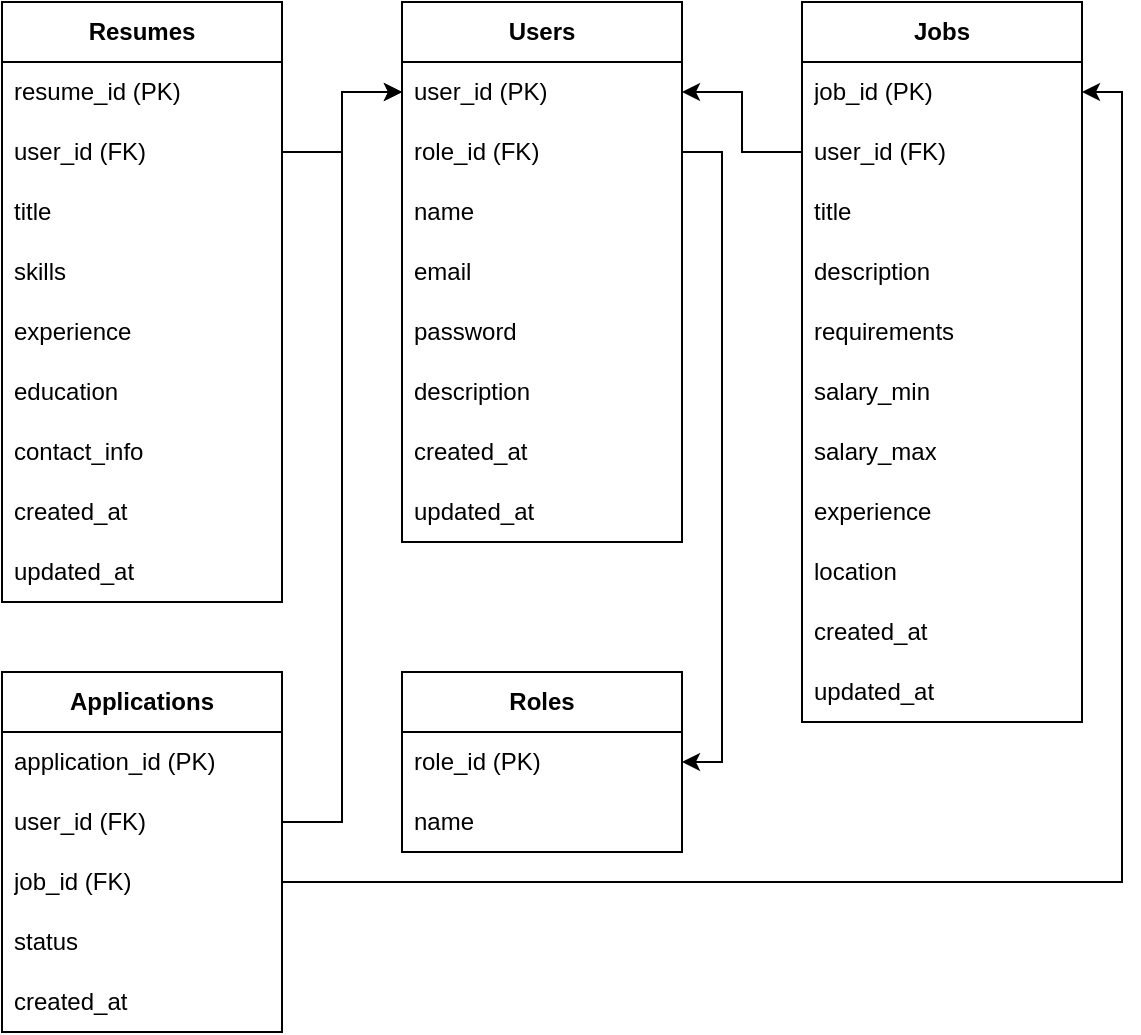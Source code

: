 <mxfile version="24.7.17">
  <diagram name="Страница — 1" id="dzDi15jsn41dHtScXzXj">
    <mxGraphModel dx="955" dy="565" grid="1" gridSize="10" guides="1" tooltips="1" connect="1" arrows="1" fold="1" page="1" pageScale="1" pageWidth="827" pageHeight="1169" math="0" shadow="0">
      <root>
        <mxCell id="0" />
        <mxCell id="1" parent="0" />
        <mxCell id="V9c6vMBGjo8ikpqK3JI8-2" value="&lt;b&gt;Users&lt;/b&gt;" style="swimlane;fontStyle=0;childLayout=stackLayout;horizontal=1;startSize=30;horizontalStack=0;resizeParent=1;resizeParentMax=0;resizeLast=0;collapsible=1;marginBottom=0;whiteSpace=wrap;html=1;" vertex="1" parent="1">
          <mxGeometry x="290" y="190" width="140" height="270" as="geometry" />
        </mxCell>
        <mxCell id="V9c6vMBGjo8ikpqK3JI8-3" value="user_id (PK)" style="text;strokeColor=none;fillColor=none;align=left;verticalAlign=middle;spacingLeft=4;spacingRight=4;overflow=hidden;points=[[0,0.5],[1,0.5]];portConstraint=eastwest;rotatable=0;whiteSpace=wrap;html=1;" vertex="1" parent="V9c6vMBGjo8ikpqK3JI8-2">
          <mxGeometry y="30" width="140" height="30" as="geometry" />
        </mxCell>
        <mxCell id="V9c6vMBGjo8ikpqK3JI8-8" value="role_id (FK&lt;span style=&quot;background-color: initial;&quot;&gt;)&lt;/span&gt;" style="text;strokeColor=none;fillColor=none;align=left;verticalAlign=middle;spacingLeft=4;spacingRight=4;overflow=hidden;points=[[0,0.5],[1,0.5]];portConstraint=eastwest;rotatable=0;whiteSpace=wrap;html=1;" vertex="1" parent="V9c6vMBGjo8ikpqK3JI8-2">
          <mxGeometry y="60" width="140" height="30" as="geometry" />
        </mxCell>
        <mxCell id="V9c6vMBGjo8ikpqK3JI8-4" value="name" style="text;strokeColor=none;fillColor=none;align=left;verticalAlign=middle;spacingLeft=4;spacingRight=4;overflow=hidden;points=[[0,0.5],[1,0.5]];portConstraint=eastwest;rotatable=0;whiteSpace=wrap;html=1;" vertex="1" parent="V9c6vMBGjo8ikpqK3JI8-2">
          <mxGeometry y="90" width="140" height="30" as="geometry" />
        </mxCell>
        <mxCell id="V9c6vMBGjo8ikpqK3JI8-5" value="email" style="text;strokeColor=none;fillColor=none;align=left;verticalAlign=middle;spacingLeft=4;spacingRight=4;overflow=hidden;points=[[0,0.5],[1,0.5]];portConstraint=eastwest;rotatable=0;whiteSpace=wrap;html=1;" vertex="1" parent="V9c6vMBGjo8ikpqK3JI8-2">
          <mxGeometry y="120" width="140" height="30" as="geometry" />
        </mxCell>
        <mxCell id="V9c6vMBGjo8ikpqK3JI8-7" value="password" style="text;strokeColor=none;fillColor=none;align=left;verticalAlign=middle;spacingLeft=4;spacingRight=4;overflow=hidden;points=[[0,0.5],[1,0.5]];portConstraint=eastwest;rotatable=0;whiteSpace=wrap;html=1;" vertex="1" parent="V9c6vMBGjo8ikpqK3JI8-2">
          <mxGeometry y="150" width="140" height="30" as="geometry" />
        </mxCell>
        <mxCell id="V9c6vMBGjo8ikpqK3JI8-53" value="description" style="text;strokeColor=none;fillColor=none;align=left;verticalAlign=middle;spacingLeft=4;spacingRight=4;overflow=hidden;points=[[0,0.5],[1,0.5]];portConstraint=eastwest;rotatable=0;whiteSpace=wrap;html=1;" vertex="1" parent="V9c6vMBGjo8ikpqK3JI8-2">
          <mxGeometry y="180" width="140" height="30" as="geometry" />
        </mxCell>
        <mxCell id="V9c6vMBGjo8ikpqK3JI8-9" value="created_at" style="text;strokeColor=none;fillColor=none;align=left;verticalAlign=middle;spacingLeft=4;spacingRight=4;overflow=hidden;points=[[0,0.5],[1,0.5]];portConstraint=eastwest;rotatable=0;whiteSpace=wrap;html=1;" vertex="1" parent="V9c6vMBGjo8ikpqK3JI8-2">
          <mxGeometry y="210" width="140" height="30" as="geometry" />
        </mxCell>
        <mxCell id="V9c6vMBGjo8ikpqK3JI8-10" value="updated&lt;span style=&quot;background-color: initial;&quot;&gt;_at&lt;/span&gt;" style="text;strokeColor=none;fillColor=none;align=left;verticalAlign=middle;spacingLeft=4;spacingRight=4;overflow=hidden;points=[[0,0.5],[1,0.5]];portConstraint=eastwest;rotatable=0;whiteSpace=wrap;html=1;" vertex="1" parent="V9c6vMBGjo8ikpqK3JI8-2">
          <mxGeometry y="240" width="140" height="30" as="geometry" />
        </mxCell>
        <mxCell id="V9c6vMBGjo8ikpqK3JI8-19" value="&lt;b&gt;Roles&lt;/b&gt;" style="swimlane;fontStyle=0;childLayout=stackLayout;horizontal=1;startSize=30;horizontalStack=0;resizeParent=1;resizeParentMax=0;resizeLast=0;collapsible=1;marginBottom=0;whiteSpace=wrap;html=1;" vertex="1" parent="1">
          <mxGeometry x="290" y="525" width="140" height="90" as="geometry" />
        </mxCell>
        <mxCell id="V9c6vMBGjo8ikpqK3JI8-20" value="role_id (PK)" style="text;strokeColor=none;fillColor=none;align=left;verticalAlign=middle;spacingLeft=4;spacingRight=4;overflow=hidden;points=[[0,0.5],[1,0.5]];portConstraint=eastwest;rotatable=0;whiteSpace=wrap;html=1;" vertex="1" parent="V9c6vMBGjo8ikpqK3JI8-19">
          <mxGeometry y="30" width="140" height="30" as="geometry" />
        </mxCell>
        <mxCell id="V9c6vMBGjo8ikpqK3JI8-21" value="name" style="text;strokeColor=none;fillColor=none;align=left;verticalAlign=middle;spacingLeft=4;spacingRight=4;overflow=hidden;points=[[0,0.5],[1,0.5]];portConstraint=eastwest;rotatable=0;whiteSpace=wrap;html=1;" vertex="1" parent="V9c6vMBGjo8ikpqK3JI8-19">
          <mxGeometry y="60" width="140" height="30" as="geometry" />
        </mxCell>
        <mxCell id="V9c6vMBGjo8ikpqK3JI8-24" value="&lt;b&gt;Resumes&lt;/b&gt;" style="swimlane;fontStyle=0;childLayout=stackLayout;horizontal=1;startSize=30;horizontalStack=0;resizeParent=1;resizeParentMax=0;resizeLast=0;collapsible=1;marginBottom=0;whiteSpace=wrap;html=1;" vertex="1" parent="1">
          <mxGeometry x="90" y="190" width="140" height="300" as="geometry" />
        </mxCell>
        <mxCell id="V9c6vMBGjo8ikpqK3JI8-25" value="resume_id (PK)" style="text;strokeColor=none;fillColor=none;align=left;verticalAlign=middle;spacingLeft=4;spacingRight=4;overflow=hidden;points=[[0,0.5],[1,0.5]];portConstraint=eastwest;rotatable=0;whiteSpace=wrap;html=1;" vertex="1" parent="V9c6vMBGjo8ikpqK3JI8-24">
          <mxGeometry y="30" width="140" height="30" as="geometry" />
        </mxCell>
        <mxCell id="V9c6vMBGjo8ikpqK3JI8-26" value="user_id (FK)" style="text;strokeColor=none;fillColor=none;align=left;verticalAlign=middle;spacingLeft=4;spacingRight=4;overflow=hidden;points=[[0,0.5],[1,0.5]];portConstraint=eastwest;rotatable=0;whiteSpace=wrap;html=1;" vertex="1" parent="V9c6vMBGjo8ikpqK3JI8-24">
          <mxGeometry y="60" width="140" height="30" as="geometry" />
        </mxCell>
        <mxCell id="V9c6vMBGjo8ikpqK3JI8-27" value="title" style="text;strokeColor=none;fillColor=none;align=left;verticalAlign=middle;spacingLeft=4;spacingRight=4;overflow=hidden;points=[[0,0.5],[1,0.5]];portConstraint=eastwest;rotatable=0;whiteSpace=wrap;html=1;" vertex="1" parent="V9c6vMBGjo8ikpqK3JI8-24">
          <mxGeometry y="90" width="140" height="30" as="geometry" />
        </mxCell>
        <mxCell id="V9c6vMBGjo8ikpqK3JI8-28" value="skills" style="text;strokeColor=none;fillColor=none;align=left;verticalAlign=middle;spacingLeft=4;spacingRight=4;overflow=hidden;points=[[0,0.5],[1,0.5]];portConstraint=eastwest;rotatable=0;whiteSpace=wrap;html=1;" vertex="1" parent="V9c6vMBGjo8ikpqK3JI8-24">
          <mxGeometry y="120" width="140" height="30" as="geometry" />
        </mxCell>
        <mxCell id="V9c6vMBGjo8ikpqK3JI8-29" value="experience" style="text;strokeColor=none;fillColor=none;align=left;verticalAlign=middle;spacingLeft=4;spacingRight=4;overflow=hidden;points=[[0,0.5],[1,0.5]];portConstraint=eastwest;rotatable=0;whiteSpace=wrap;html=1;" vertex="1" parent="V9c6vMBGjo8ikpqK3JI8-24">
          <mxGeometry y="150" width="140" height="30" as="geometry" />
        </mxCell>
        <mxCell id="V9c6vMBGjo8ikpqK3JI8-30" value="education" style="text;strokeColor=none;fillColor=none;align=left;verticalAlign=middle;spacingLeft=4;spacingRight=4;overflow=hidden;points=[[0,0.5],[1,0.5]];portConstraint=eastwest;rotatable=0;whiteSpace=wrap;html=1;" vertex="1" parent="V9c6vMBGjo8ikpqK3JI8-24">
          <mxGeometry y="180" width="140" height="30" as="geometry" />
        </mxCell>
        <mxCell id="V9c6vMBGjo8ikpqK3JI8-31" value="contact_info" style="text;strokeColor=none;fillColor=none;align=left;verticalAlign=middle;spacingLeft=4;spacingRight=4;overflow=hidden;points=[[0,0.5],[1,0.5]];portConstraint=eastwest;rotatable=0;whiteSpace=wrap;html=1;" vertex="1" parent="V9c6vMBGjo8ikpqK3JI8-24">
          <mxGeometry y="210" width="140" height="30" as="geometry" />
        </mxCell>
        <mxCell id="V9c6vMBGjo8ikpqK3JI8-32" value="created_at" style="text;strokeColor=none;fillColor=none;align=left;verticalAlign=middle;spacingLeft=4;spacingRight=4;overflow=hidden;points=[[0,0.5],[1,0.5]];portConstraint=eastwest;rotatable=0;whiteSpace=wrap;html=1;" vertex="1" parent="V9c6vMBGjo8ikpqK3JI8-24">
          <mxGeometry y="240" width="140" height="30" as="geometry" />
        </mxCell>
        <mxCell id="V9c6vMBGjo8ikpqK3JI8-33" value="updated_at" style="text;strokeColor=none;fillColor=none;align=left;verticalAlign=middle;spacingLeft=4;spacingRight=4;overflow=hidden;points=[[0,0.5],[1,0.5]];portConstraint=eastwest;rotatable=0;whiteSpace=wrap;html=1;" vertex="1" parent="V9c6vMBGjo8ikpqK3JI8-24">
          <mxGeometry y="270" width="140" height="30" as="geometry" />
        </mxCell>
        <mxCell id="V9c6vMBGjo8ikpqK3JI8-34" style="edgeStyle=orthogonalEdgeStyle;rounded=0;orthogonalLoop=1;jettySize=auto;html=1;entryX=0;entryY=0.5;entryDx=0;entryDy=0;" edge="1" parent="1" source="V9c6vMBGjo8ikpqK3JI8-26" target="V9c6vMBGjo8ikpqK3JI8-3">
          <mxGeometry relative="1" as="geometry" />
        </mxCell>
        <mxCell id="V9c6vMBGjo8ikpqK3JI8-35" value="&lt;b&gt;Jobs&lt;/b&gt;" style="swimlane;fontStyle=0;childLayout=stackLayout;horizontal=1;startSize=30;horizontalStack=0;resizeParent=1;resizeParentMax=0;resizeLast=0;collapsible=1;marginBottom=0;whiteSpace=wrap;html=1;" vertex="1" parent="1">
          <mxGeometry x="490" y="190" width="140" height="360" as="geometry" />
        </mxCell>
        <mxCell id="V9c6vMBGjo8ikpqK3JI8-36" value="job_id (PK)" style="text;strokeColor=none;fillColor=none;align=left;verticalAlign=middle;spacingLeft=4;spacingRight=4;overflow=hidden;points=[[0,0.5],[1,0.5]];portConstraint=eastwest;rotatable=0;whiteSpace=wrap;html=1;" vertex="1" parent="V9c6vMBGjo8ikpqK3JI8-35">
          <mxGeometry y="30" width="140" height="30" as="geometry" />
        </mxCell>
        <mxCell id="V9c6vMBGjo8ikpqK3JI8-37" value="user_id (FK)" style="text;strokeColor=none;fillColor=none;align=left;verticalAlign=middle;spacingLeft=4;spacingRight=4;overflow=hidden;points=[[0,0.5],[1,0.5]];portConstraint=eastwest;rotatable=0;whiteSpace=wrap;html=1;" vertex="1" parent="V9c6vMBGjo8ikpqK3JI8-35">
          <mxGeometry y="60" width="140" height="30" as="geometry" />
        </mxCell>
        <mxCell id="V9c6vMBGjo8ikpqK3JI8-38" value="title" style="text;strokeColor=none;fillColor=none;align=left;verticalAlign=middle;spacingLeft=4;spacingRight=4;overflow=hidden;points=[[0,0.5],[1,0.5]];portConstraint=eastwest;rotatable=0;whiteSpace=wrap;html=1;" vertex="1" parent="V9c6vMBGjo8ikpqK3JI8-35">
          <mxGeometry y="90" width="140" height="30" as="geometry" />
        </mxCell>
        <mxCell id="V9c6vMBGjo8ikpqK3JI8-39" value="description" style="text;strokeColor=none;fillColor=none;align=left;verticalAlign=middle;spacingLeft=4;spacingRight=4;overflow=hidden;points=[[0,0.5],[1,0.5]];portConstraint=eastwest;rotatable=0;whiteSpace=wrap;html=1;" vertex="1" parent="V9c6vMBGjo8ikpqK3JI8-35">
          <mxGeometry y="120" width="140" height="30" as="geometry" />
        </mxCell>
        <mxCell id="V9c6vMBGjo8ikpqK3JI8-40" value="requirements" style="text;strokeColor=none;fillColor=none;align=left;verticalAlign=middle;spacingLeft=4;spacingRight=4;overflow=hidden;points=[[0,0.5],[1,0.5]];portConstraint=eastwest;rotatable=0;whiteSpace=wrap;html=1;" vertex="1" parent="V9c6vMBGjo8ikpqK3JI8-35">
          <mxGeometry y="150" width="140" height="30" as="geometry" />
        </mxCell>
        <mxCell id="V9c6vMBGjo8ikpqK3JI8-41" value="salary_min" style="text;strokeColor=none;fillColor=none;align=left;verticalAlign=middle;spacingLeft=4;spacingRight=4;overflow=hidden;points=[[0,0.5],[1,0.5]];portConstraint=eastwest;rotatable=0;whiteSpace=wrap;html=1;" vertex="1" parent="V9c6vMBGjo8ikpqK3JI8-35">
          <mxGeometry y="180" width="140" height="30" as="geometry" />
        </mxCell>
        <mxCell id="V9c6vMBGjo8ikpqK3JI8-42" value="salary_max" style="text;strokeColor=none;fillColor=none;align=left;verticalAlign=middle;spacingLeft=4;spacingRight=4;overflow=hidden;points=[[0,0.5],[1,0.5]];portConstraint=eastwest;rotatable=0;whiteSpace=wrap;html=1;" vertex="1" parent="V9c6vMBGjo8ikpqK3JI8-35">
          <mxGeometry y="210" width="140" height="30" as="geometry" />
        </mxCell>
        <mxCell id="V9c6vMBGjo8ikpqK3JI8-43" value="experience" style="text;strokeColor=none;fillColor=none;align=left;verticalAlign=middle;spacingLeft=4;spacingRight=4;overflow=hidden;points=[[0,0.5],[1,0.5]];portConstraint=eastwest;rotatable=0;whiteSpace=wrap;html=1;" vertex="1" parent="V9c6vMBGjo8ikpqK3JI8-35">
          <mxGeometry y="240" width="140" height="30" as="geometry" />
        </mxCell>
        <mxCell id="V9c6vMBGjo8ikpqK3JI8-44" value="location" style="text;strokeColor=none;fillColor=none;align=left;verticalAlign=middle;spacingLeft=4;spacingRight=4;overflow=hidden;points=[[0,0.5],[1,0.5]];portConstraint=eastwest;rotatable=0;whiteSpace=wrap;html=1;" vertex="1" parent="V9c6vMBGjo8ikpqK3JI8-35">
          <mxGeometry y="270" width="140" height="30" as="geometry" />
        </mxCell>
        <mxCell id="V9c6vMBGjo8ikpqK3JI8-47" value="created_at" style="text;strokeColor=none;fillColor=none;align=left;verticalAlign=middle;spacingLeft=4;spacingRight=4;overflow=hidden;points=[[0,0.5],[1,0.5]];portConstraint=eastwest;rotatable=0;whiteSpace=wrap;html=1;" vertex="1" parent="V9c6vMBGjo8ikpqK3JI8-35">
          <mxGeometry y="300" width="140" height="30" as="geometry" />
        </mxCell>
        <mxCell id="V9c6vMBGjo8ikpqK3JI8-48" value="updated_at" style="text;strokeColor=none;fillColor=none;align=left;verticalAlign=middle;spacingLeft=4;spacingRight=4;overflow=hidden;points=[[0,0.5],[1,0.5]];portConstraint=eastwest;rotatable=0;whiteSpace=wrap;html=1;" vertex="1" parent="V9c6vMBGjo8ikpqK3JI8-35">
          <mxGeometry y="330" width="140" height="30" as="geometry" />
        </mxCell>
        <mxCell id="V9c6vMBGjo8ikpqK3JI8-45" style="edgeStyle=orthogonalEdgeStyle;rounded=0;orthogonalLoop=1;jettySize=auto;html=1;entryX=1;entryY=0.5;entryDx=0;entryDy=0;" edge="1" parent="1" source="V9c6vMBGjo8ikpqK3JI8-37" target="V9c6vMBGjo8ikpqK3JI8-3">
          <mxGeometry relative="1" as="geometry" />
        </mxCell>
        <mxCell id="V9c6vMBGjo8ikpqK3JI8-46" style="edgeStyle=orthogonalEdgeStyle;rounded=0;orthogonalLoop=1;jettySize=auto;html=1;exitX=1;exitY=0.5;exitDx=0;exitDy=0;entryX=1;entryY=0.5;entryDx=0;entryDy=0;" edge="1" parent="1" source="V9c6vMBGjo8ikpqK3JI8-8" target="V9c6vMBGjo8ikpqK3JI8-20">
          <mxGeometry relative="1" as="geometry" />
        </mxCell>
        <mxCell id="V9c6vMBGjo8ikpqK3JI8-49" value="&lt;strong data-end=&quot;744&quot; data-start=&quot;728&quot;&gt;Applications&lt;/strong&gt;" style="swimlane;fontStyle=0;childLayout=stackLayout;horizontal=1;startSize=30;horizontalStack=0;resizeParent=1;resizeParentMax=0;resizeLast=0;collapsible=1;marginBottom=0;whiteSpace=wrap;html=1;" vertex="1" parent="1">
          <mxGeometry x="90" y="525" width="140" height="180" as="geometry" />
        </mxCell>
        <mxCell id="V9c6vMBGjo8ikpqK3JI8-50" value="application_id (PK)" style="text;strokeColor=none;fillColor=none;align=left;verticalAlign=middle;spacingLeft=4;spacingRight=4;overflow=hidden;points=[[0,0.5],[1,0.5]];portConstraint=eastwest;rotatable=0;whiteSpace=wrap;html=1;" vertex="1" parent="V9c6vMBGjo8ikpqK3JI8-49">
          <mxGeometry y="30" width="140" height="30" as="geometry" />
        </mxCell>
        <mxCell id="V9c6vMBGjo8ikpqK3JI8-51" value="user_id (FK)" style="text;strokeColor=none;fillColor=none;align=left;verticalAlign=middle;spacingLeft=4;spacingRight=4;overflow=hidden;points=[[0,0.5],[1,0.5]];portConstraint=eastwest;rotatable=0;whiteSpace=wrap;html=1;" vertex="1" parent="V9c6vMBGjo8ikpqK3JI8-49">
          <mxGeometry y="60" width="140" height="30" as="geometry" />
        </mxCell>
        <mxCell id="V9c6vMBGjo8ikpqK3JI8-52" value="job_id (FK)" style="text;strokeColor=none;fillColor=none;align=left;verticalAlign=middle;spacingLeft=4;spacingRight=4;overflow=hidden;points=[[0,0.5],[1,0.5]];portConstraint=eastwest;rotatable=0;whiteSpace=wrap;html=1;" vertex="1" parent="V9c6vMBGjo8ikpqK3JI8-49">
          <mxGeometry y="90" width="140" height="30" as="geometry" />
        </mxCell>
        <mxCell id="V9c6vMBGjo8ikpqK3JI8-54" value="status" style="text;strokeColor=none;fillColor=none;align=left;verticalAlign=middle;spacingLeft=4;spacingRight=4;overflow=hidden;points=[[0,0.5],[1,0.5]];portConstraint=eastwest;rotatable=0;whiteSpace=wrap;html=1;" vertex="1" parent="V9c6vMBGjo8ikpqK3JI8-49">
          <mxGeometry y="120" width="140" height="30" as="geometry" />
        </mxCell>
        <mxCell id="V9c6vMBGjo8ikpqK3JI8-55" value="created_at" style="text;strokeColor=none;fillColor=none;align=left;verticalAlign=middle;spacingLeft=4;spacingRight=4;overflow=hidden;points=[[0,0.5],[1,0.5]];portConstraint=eastwest;rotatable=0;whiteSpace=wrap;html=1;" vertex="1" parent="V9c6vMBGjo8ikpqK3JI8-49">
          <mxGeometry y="150" width="140" height="30" as="geometry" />
        </mxCell>
        <mxCell id="V9c6vMBGjo8ikpqK3JI8-56" style="edgeStyle=orthogonalEdgeStyle;rounded=0;orthogonalLoop=1;jettySize=auto;html=1;entryX=1;entryY=0.5;entryDx=0;entryDy=0;" edge="1" parent="1" source="V9c6vMBGjo8ikpqK3JI8-52" target="V9c6vMBGjo8ikpqK3JI8-36">
          <mxGeometry relative="1" as="geometry" />
        </mxCell>
        <mxCell id="V9c6vMBGjo8ikpqK3JI8-57" style="edgeStyle=orthogonalEdgeStyle;rounded=0;orthogonalLoop=1;jettySize=auto;html=1;exitX=1;exitY=0.5;exitDx=0;exitDy=0;entryX=0;entryY=0.5;entryDx=0;entryDy=0;" edge="1" parent="1" source="V9c6vMBGjo8ikpqK3JI8-51" target="V9c6vMBGjo8ikpqK3JI8-3">
          <mxGeometry relative="1" as="geometry" />
        </mxCell>
      </root>
    </mxGraphModel>
  </diagram>
</mxfile>
